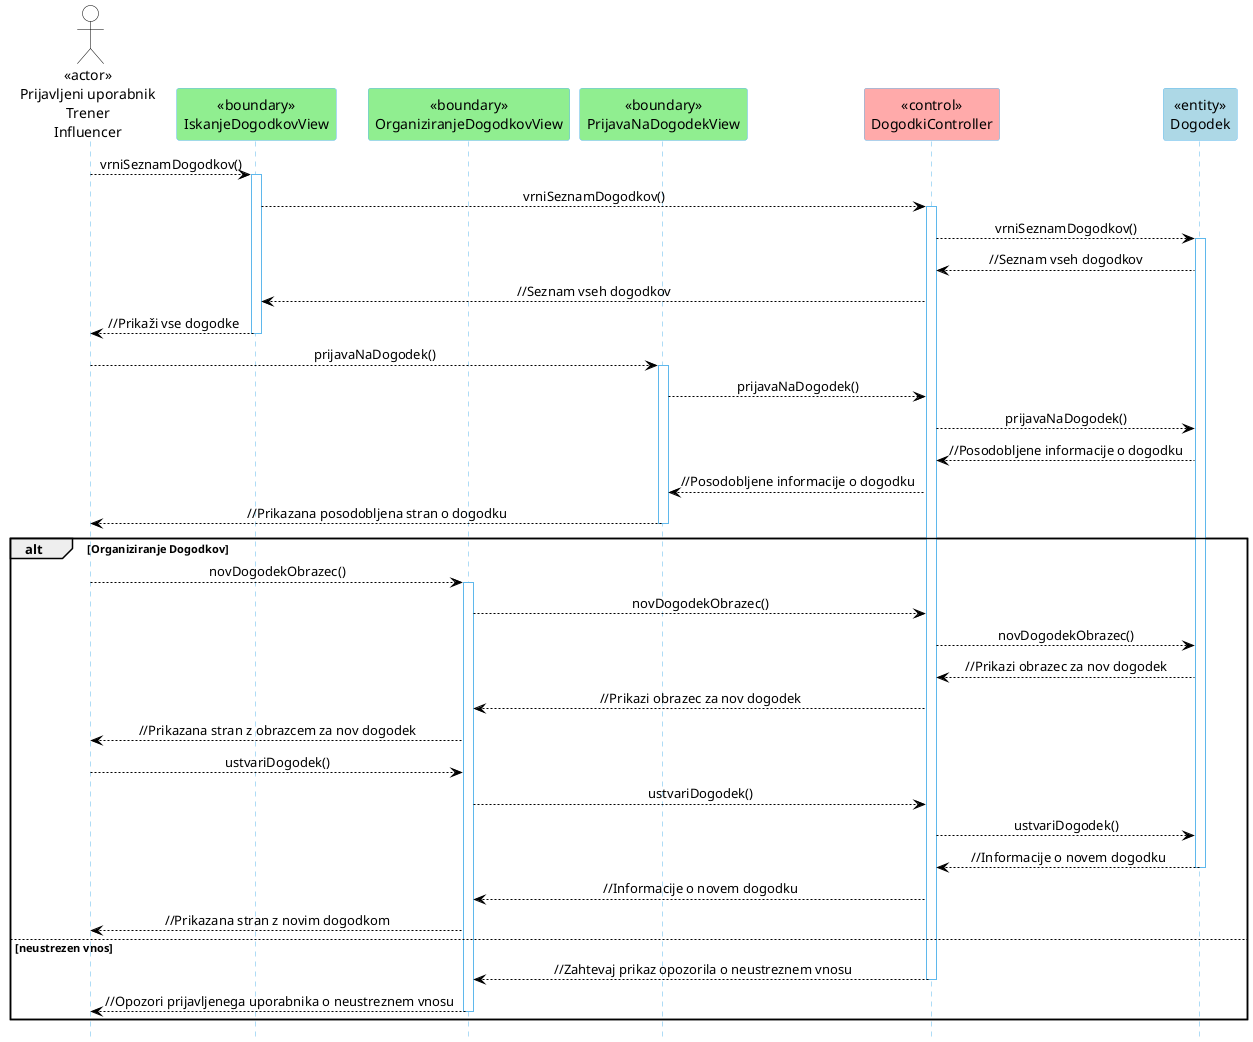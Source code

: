 @startuml
hide footbox

skinparam backgroundcolor transparent
skinparam defaultTextAlignment center
skinparam actorBorderColor black
skinparam actorBackgroundColor white
skinparam arrowColor black  
skinparam sequenceLifeLineBorderColor #5FB8EC
skinparam sequenceParticipantBorderColor #5FB8EC
skinparam sequenceParticipantBackgroundColor white

actor PrijavljeniUpor as "<<actor>>\nPrijavljeni uporabnik\nTrener\nInfluencer"
participant IskanjeDogodkovView as "<<boundary>>\nIskanjeDogodkovView" #LightGreen
participant OrganiziranjeDogodkovView as "<<boundary>>\nOrganiziranjeDogodkovView" #LightGreen
participant PrijavaNaDogodekView as "<<boundary>>\nPrijavaNaDogodekView" #LightGreen
participant DogodkiController as "<<control>>\nDogodkiController" #FFAAAA
participant Dogodek as "<<entity>>\nDogodek" #LightBlue

PrijavljeniUpor --> IskanjeDogodkovView: vrniSeznamDogodkov()
activate IskanjeDogodkovView
IskanjeDogodkovView --> DogodkiController: vrniSeznamDogodkov()
activate DogodkiController
DogodkiController --> Dogodek: vrniSeznamDogodkov()
activate Dogodek
Dogodek --> DogodkiController: //Seznam vseh dogodkov
DogodkiController --> IskanjeDogodkovView: //Seznam vseh dogodkov
IskanjeDogodkovView --> PrijavljeniUpor: //Prikaži vse dogodke
deactivate IskanjeDogodkovView

PrijavljeniUpor --> PrijavaNaDogodekView: prijavaNaDogodek()
activate PrijavaNaDogodekView
PrijavaNaDogodekView --> DogodkiController: prijavaNaDogodek()
DogodkiController --> Dogodek: prijavaNaDogodek()
Dogodek --> DogodkiController: //Posodobljene informacije o dogodku
DogodkiController --> PrijavaNaDogodekView: //Posodobljene informacije o dogodku
PrijavaNaDogodekView --> PrijavljeniUpor: //Prikazana posodobljena stran o dogodku
deactivate PrijavaNaDogodekView

alt Organiziranje Dogodkov
PrijavljeniUpor --> OrganiziranjeDogodkovView: novDogodekObrazec()
activate OrganiziranjeDogodkovView
OrganiziranjeDogodkovView --> DogodkiController: novDogodekObrazec()
DogodkiController --> Dogodek: novDogodekObrazec()
Dogodek --> DogodkiController: //Prikazi obrazec za nov dogodek
DogodkiController --> OrganiziranjeDogodkovView: //Prikazi obrazec za nov dogodek
OrganiziranjeDogodkovView --> PrijavljeniUpor: //Prikazana stran z obrazcem za nov dogodek

PrijavljeniUpor --> OrganiziranjeDogodkovView: ustvariDogodek()
OrganiziranjeDogodkovView --> DogodkiController: ustvariDogodek()
DogodkiController --> Dogodek: ustvariDogodek()
Dogodek --> DogodkiController: //Informacije o novem dogodku
deactivate Dogodek
DogodkiController --> OrganiziranjeDogodkovView: //Informacije o novem dogodku
OrganiziranjeDogodkovView --> PrijavljeniUpor: //Prikazana stran z novim dogodkom

else neustrezen vnos
DogodkiController --> OrganiziranjeDogodkovView: //Zahtevaj prikaz opozorila o neustreznem vnosu
deactivate DogodkiController
OrganiziranjeDogodkovView --> PrijavljeniUpor: //Opozori prijavljenega uporabnika o neustreznem vnosu
deactivate OrganiziranjeDogodkovView

end
@enduml

